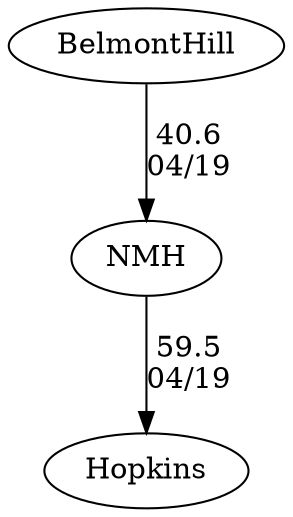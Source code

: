 digraph boys4foursNMH {BelmontHill [URL="boys4foursNMHBelmontHill.html"];Hopkins [URL="boys4foursNMHHopkins.html"];NMH [URL="boys4foursNMHNMH.html"];BelmontHill -> NMH[label="40.6
04/19", weight="60", tooltip="NEIRA Boys , Pomfret v. Belmont Hill, Hopkins, Northfield Mount Hermon, St. Mary's			
Distance: 1500 Conditions: Consistent crossing tailwind (~7-13MPH), with occasional stronger gusts. Light chop after the first 500M. Comments: Tailwinds increased somewhat during the course of racing. Order of boys races: B4, B3, B2, B1, B6, B5. (B5 and B6 were a mix of novice and JV rowers).
None", URL="https://www.row2k.com/results/resultspage.cfm?UID=C1846FF4D524939343D2F034713639A4&cat=1", random="random"]; 
NMH -> Hopkins[label="59.5
04/19", weight="41", tooltip="NEIRA Boys , Pomfret v. Belmont Hill, Hopkins, Northfield Mount Hermon, St. Mary's			
Distance: 1500 Conditions: Consistent crossing tailwind (~7-13MPH), with occasional stronger gusts. Light chop after the first 500M. Comments: Tailwinds increased somewhat during the course of racing. Order of boys races: B4, B3, B2, B1, B6, B5. (B5 and B6 were a mix of novice and JV rowers).
None", URL="https://www.row2k.com/results/resultspage.cfm?UID=C1846FF4D524939343D2F034713639A4&cat=1", random="random"]}